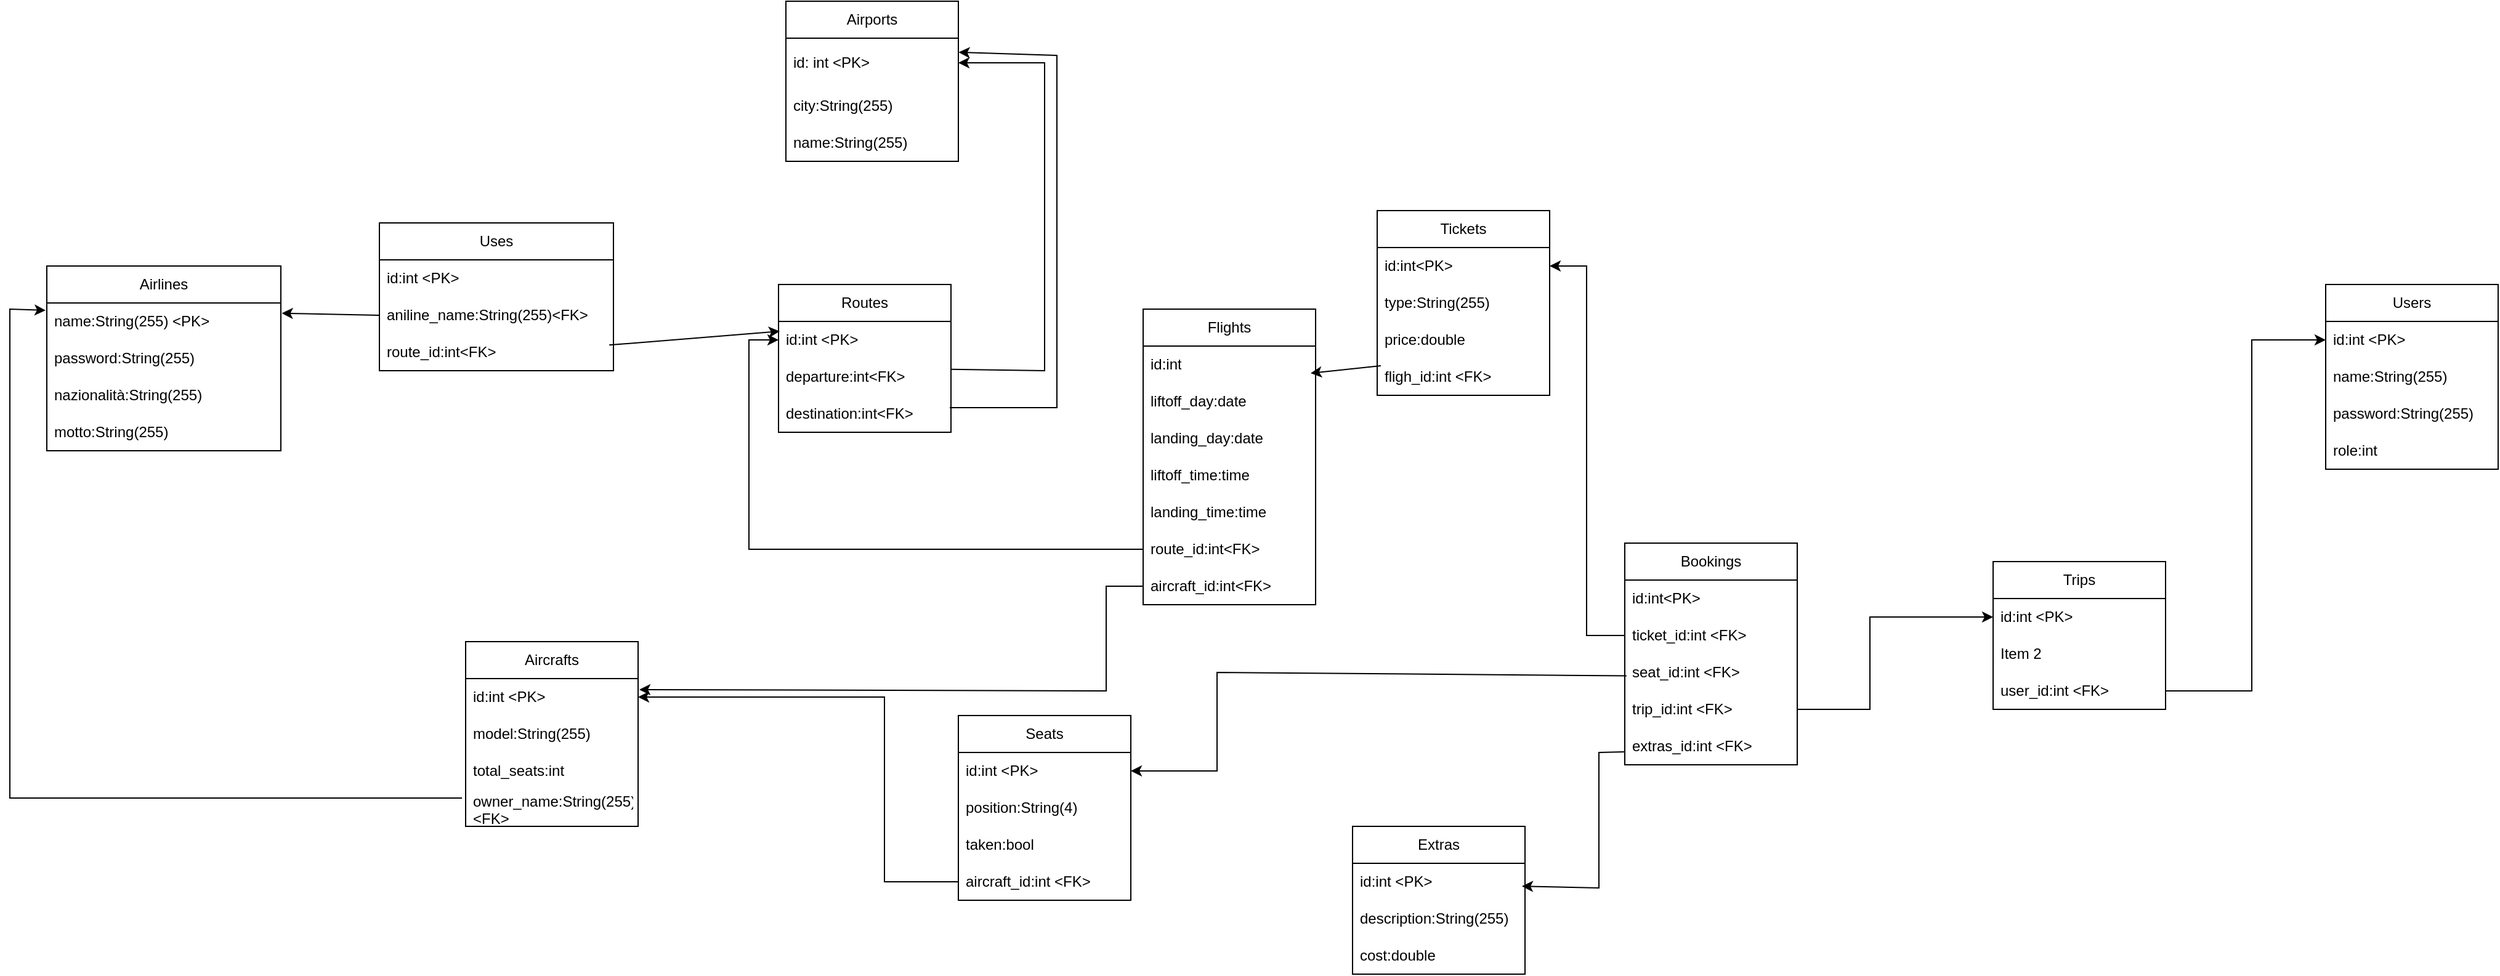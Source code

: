 <mxfile version="27.0.2">
  <diagram name="Pagina-1" id="SnkwaN0tQogU3lnAb-OZ">
    <mxGraphModel dx="1803" dy="545" grid="1" gridSize="10" guides="1" tooltips="1" connect="1" arrows="1" fold="1" page="1" pageScale="1" pageWidth="827" pageHeight="1169" math="0" shadow="0">
      <root>
        <mxCell id="0" />
        <mxCell id="1" parent="0" />
        <mxCell id="CWl69X-RW4L_jbVbcyJP-1" value="Airlines" style="swimlane;fontStyle=0;childLayout=stackLayout;horizontal=1;startSize=30;horizontalStack=0;resizeParent=1;resizeParentMax=0;resizeLast=0;collapsible=1;marginBottom=0;whiteSpace=wrap;html=1;" parent="1" vertex="1">
          <mxGeometry x="-180" y="235" width="190" height="150" as="geometry" />
        </mxCell>
        <mxCell id="CWl69X-RW4L_jbVbcyJP-2" value="name:String(255) &amp;lt;PK&amp;gt;" style="text;strokeColor=none;fillColor=none;align=left;verticalAlign=middle;spacingLeft=4;spacingRight=4;overflow=hidden;points=[[0,0.5],[1,0.5]];portConstraint=eastwest;rotatable=0;whiteSpace=wrap;html=1;" parent="CWl69X-RW4L_jbVbcyJP-1" vertex="1">
          <mxGeometry y="30" width="190" height="30" as="geometry" />
        </mxCell>
        <mxCell id="CWl69X-RW4L_jbVbcyJP-3" value="password:String(255)" style="text;strokeColor=none;fillColor=none;align=left;verticalAlign=middle;spacingLeft=4;spacingRight=4;overflow=hidden;points=[[0,0.5],[1,0.5]];portConstraint=eastwest;rotatable=0;whiteSpace=wrap;html=1;" parent="CWl69X-RW4L_jbVbcyJP-1" vertex="1">
          <mxGeometry y="60" width="190" height="30" as="geometry" />
        </mxCell>
        <mxCell id="CWl69X-RW4L_jbVbcyJP-4" value="nazionalità:String(255)" style="text;strokeColor=none;fillColor=none;align=left;verticalAlign=middle;spacingLeft=4;spacingRight=4;overflow=hidden;points=[[0,0.5],[1,0.5]];portConstraint=eastwest;rotatable=0;whiteSpace=wrap;html=1;" parent="CWl69X-RW4L_jbVbcyJP-1" vertex="1">
          <mxGeometry y="90" width="190" height="30" as="geometry" />
        </mxCell>
        <mxCell id="CWl69X-RW4L_jbVbcyJP-92" value="motto:String(255)" style="text;strokeColor=none;fillColor=none;align=left;verticalAlign=middle;spacingLeft=4;spacingRight=4;overflow=hidden;points=[[0,0.5],[1,0.5]];portConstraint=eastwest;rotatable=0;whiteSpace=wrap;html=1;" parent="CWl69X-RW4L_jbVbcyJP-1" vertex="1">
          <mxGeometry y="120" width="190" height="30" as="geometry" />
        </mxCell>
        <mxCell id="CWl69X-RW4L_jbVbcyJP-5" value="Routes" style="swimlane;fontStyle=0;childLayout=stackLayout;horizontal=1;startSize=30;horizontalStack=0;resizeParent=1;resizeParentMax=0;resizeLast=0;collapsible=1;marginBottom=0;whiteSpace=wrap;html=1;" parent="1" vertex="1">
          <mxGeometry x="414" y="250" width="140" height="120" as="geometry" />
        </mxCell>
        <mxCell id="CWl69X-RW4L_jbVbcyJP-6" value="id:int &amp;lt;PK&amp;gt;" style="text;strokeColor=none;fillColor=none;align=left;verticalAlign=middle;spacingLeft=4;spacingRight=4;overflow=hidden;points=[[0,0.5],[1,0.5]];portConstraint=eastwest;rotatable=0;whiteSpace=wrap;html=1;" parent="CWl69X-RW4L_jbVbcyJP-5" vertex="1">
          <mxGeometry y="30" width="140" height="30" as="geometry" />
        </mxCell>
        <mxCell id="CWl69X-RW4L_jbVbcyJP-7" value="departure:int&amp;lt;FK&amp;gt;" style="text;strokeColor=none;fillColor=none;align=left;verticalAlign=middle;spacingLeft=4;spacingRight=4;overflow=hidden;points=[[0,0.5],[1,0.5]];portConstraint=eastwest;rotatable=0;whiteSpace=wrap;html=1;" parent="CWl69X-RW4L_jbVbcyJP-5" vertex="1">
          <mxGeometry y="60" width="140" height="30" as="geometry" />
        </mxCell>
        <mxCell id="CWl69X-RW4L_jbVbcyJP-8" value="destination:int&amp;lt;FK&amp;gt;" style="text;strokeColor=none;fillColor=none;align=left;verticalAlign=middle;spacingLeft=4;spacingRight=4;overflow=hidden;points=[[0,0.5],[1,0.5]];portConstraint=eastwest;rotatable=0;whiteSpace=wrap;html=1;" parent="CWl69X-RW4L_jbVbcyJP-5" vertex="1">
          <mxGeometry y="90" width="140" height="30" as="geometry" />
        </mxCell>
        <mxCell id="CWl69X-RW4L_jbVbcyJP-9" value="Users" style="swimlane;fontStyle=0;childLayout=stackLayout;horizontal=1;startSize=30;horizontalStack=0;resizeParent=1;resizeParentMax=0;resizeLast=0;collapsible=1;marginBottom=0;whiteSpace=wrap;html=1;" parent="1" vertex="1">
          <mxGeometry x="1670" y="250" width="140" height="150" as="geometry" />
        </mxCell>
        <mxCell id="CWl69X-RW4L_jbVbcyJP-10" value="id:int &amp;lt;PK&amp;gt;" style="text;strokeColor=none;fillColor=none;align=left;verticalAlign=middle;spacingLeft=4;spacingRight=4;overflow=hidden;points=[[0,0.5],[1,0.5]];portConstraint=eastwest;rotatable=0;whiteSpace=wrap;html=1;" parent="CWl69X-RW4L_jbVbcyJP-9" vertex="1">
          <mxGeometry y="30" width="140" height="30" as="geometry" />
        </mxCell>
        <mxCell id="CWl69X-RW4L_jbVbcyJP-11" value="name:String(255)" style="text;strokeColor=none;fillColor=none;align=left;verticalAlign=middle;spacingLeft=4;spacingRight=4;overflow=hidden;points=[[0,0.5],[1,0.5]];portConstraint=eastwest;rotatable=0;whiteSpace=wrap;html=1;" parent="CWl69X-RW4L_jbVbcyJP-9" vertex="1">
          <mxGeometry y="60" width="140" height="30" as="geometry" />
        </mxCell>
        <mxCell id="CWl69X-RW4L_jbVbcyJP-12" value="password:String(255)" style="text;strokeColor=none;fillColor=none;align=left;verticalAlign=middle;spacingLeft=4;spacingRight=4;overflow=hidden;points=[[0,0.5],[1,0.5]];portConstraint=eastwest;rotatable=0;whiteSpace=wrap;html=1;" parent="CWl69X-RW4L_jbVbcyJP-9" vertex="1">
          <mxGeometry y="90" width="140" height="30" as="geometry" />
        </mxCell>
        <mxCell id="CWl69X-RW4L_jbVbcyJP-42" value="role:int" style="text;strokeColor=none;fillColor=none;align=left;verticalAlign=middle;spacingLeft=4;spacingRight=4;overflow=hidden;points=[[0,0.5],[1,0.5]];portConstraint=eastwest;rotatable=0;whiteSpace=wrap;html=1;" parent="CWl69X-RW4L_jbVbcyJP-9" vertex="1">
          <mxGeometry y="120" width="140" height="30" as="geometry" />
        </mxCell>
        <mxCell id="CWl69X-RW4L_jbVbcyJP-13" value="Tickets" style="swimlane;fontStyle=0;childLayout=stackLayout;horizontal=1;startSize=30;horizontalStack=0;resizeParent=1;resizeParentMax=0;resizeLast=0;collapsible=1;marginBottom=0;whiteSpace=wrap;html=1;" parent="1" vertex="1">
          <mxGeometry x="900" y="190" width="140" height="150" as="geometry" />
        </mxCell>
        <mxCell id="CWl69X-RW4L_jbVbcyJP-14" value="id:int&amp;lt;PK&amp;gt;" style="text;strokeColor=none;fillColor=none;align=left;verticalAlign=middle;spacingLeft=4;spacingRight=4;overflow=hidden;points=[[0,0.5],[1,0.5]];portConstraint=eastwest;rotatable=0;whiteSpace=wrap;html=1;" parent="CWl69X-RW4L_jbVbcyJP-13" vertex="1">
          <mxGeometry y="30" width="140" height="30" as="geometry" />
        </mxCell>
        <mxCell id="CWl69X-RW4L_jbVbcyJP-50" value="type:String(255)" style="text;strokeColor=none;fillColor=none;align=left;verticalAlign=middle;spacingLeft=4;spacingRight=4;overflow=hidden;points=[[0,0.5],[1,0.5]];portConstraint=eastwest;rotatable=0;whiteSpace=wrap;html=1;" parent="CWl69X-RW4L_jbVbcyJP-13" vertex="1">
          <mxGeometry y="60" width="140" height="30" as="geometry" />
        </mxCell>
        <mxCell id="CWl69X-RW4L_jbVbcyJP-16" value="price:double" style="text;strokeColor=none;fillColor=none;align=left;verticalAlign=middle;spacingLeft=4;spacingRight=4;overflow=hidden;points=[[0,0.5],[1,0.5]];portConstraint=eastwest;rotatable=0;whiteSpace=wrap;html=1;" parent="CWl69X-RW4L_jbVbcyJP-13" vertex="1">
          <mxGeometry y="90" width="140" height="30" as="geometry" />
        </mxCell>
        <mxCell id="CWl69X-RW4L_jbVbcyJP-15" value="fligh_id:int &amp;lt;FK&amp;gt;" style="text;strokeColor=none;fillColor=none;align=left;verticalAlign=middle;spacingLeft=4;spacingRight=4;overflow=hidden;points=[[0,0.5],[1,0.5]];portConstraint=eastwest;rotatable=0;whiteSpace=wrap;html=1;" parent="CWl69X-RW4L_jbVbcyJP-13" vertex="1">
          <mxGeometry y="120" width="140" height="30" as="geometry" />
        </mxCell>
        <mxCell id="CWl69X-RW4L_jbVbcyJP-17" value="Airports" style="swimlane;fontStyle=0;childLayout=stackLayout;horizontal=1;startSize=30;horizontalStack=0;resizeParent=1;resizeParentMax=0;resizeLast=0;collapsible=1;marginBottom=0;whiteSpace=wrap;html=1;" parent="1" vertex="1">
          <mxGeometry x="420" y="20" width="140" height="130" as="geometry" />
        </mxCell>
        <mxCell id="CWl69X-RW4L_jbVbcyJP-18" value="id: int &amp;lt;PK&amp;gt;" style="text;strokeColor=none;fillColor=none;align=left;verticalAlign=middle;spacingLeft=4;spacingRight=4;overflow=hidden;points=[[0,0.5],[1,0.5]];portConstraint=eastwest;rotatable=0;whiteSpace=wrap;html=1;" parent="CWl69X-RW4L_jbVbcyJP-17" vertex="1">
          <mxGeometry y="30" width="140" height="40" as="geometry" />
        </mxCell>
        <mxCell id="CWl69X-RW4L_jbVbcyJP-19" value="city:String(255)" style="text;strokeColor=none;fillColor=none;align=left;verticalAlign=middle;spacingLeft=4;spacingRight=4;overflow=hidden;points=[[0,0.5],[1,0.5]];portConstraint=eastwest;rotatable=0;whiteSpace=wrap;html=1;" parent="CWl69X-RW4L_jbVbcyJP-17" vertex="1">
          <mxGeometry y="70" width="140" height="30" as="geometry" />
        </mxCell>
        <mxCell id="CWl69X-RW4L_jbVbcyJP-20" value="name:String(255)" style="text;strokeColor=none;fillColor=none;align=left;verticalAlign=middle;spacingLeft=4;spacingRight=4;overflow=hidden;points=[[0,0.5],[1,0.5]];portConstraint=eastwest;rotatable=0;whiteSpace=wrap;html=1;" parent="CWl69X-RW4L_jbVbcyJP-17" vertex="1">
          <mxGeometry y="100" width="140" height="30" as="geometry" />
        </mxCell>
        <mxCell id="CWl69X-RW4L_jbVbcyJP-21" value="Flights" style="swimlane;fontStyle=0;childLayout=stackLayout;horizontal=1;startSize=30;horizontalStack=0;resizeParent=1;resizeParentMax=0;resizeLast=0;collapsible=1;marginBottom=0;whiteSpace=wrap;html=1;" parent="1" vertex="1">
          <mxGeometry x="710" y="270" width="140" height="240" as="geometry" />
        </mxCell>
        <mxCell id="CWl69X-RW4L_jbVbcyJP-22" value="id:int" style="text;strokeColor=none;fillColor=none;align=left;verticalAlign=middle;spacingLeft=4;spacingRight=4;overflow=hidden;points=[[0,0.5],[1,0.5]];portConstraint=eastwest;rotatable=0;whiteSpace=wrap;html=1;" parent="CWl69X-RW4L_jbVbcyJP-21" vertex="1">
          <mxGeometry y="30" width="140" height="30" as="geometry" />
        </mxCell>
        <mxCell id="CWl69X-RW4L_jbVbcyJP-23" value="liftoff_day:date" style="text;strokeColor=none;fillColor=none;align=left;verticalAlign=middle;spacingLeft=4;spacingRight=4;overflow=hidden;points=[[0,0.5],[1,0.5]];portConstraint=eastwest;rotatable=0;whiteSpace=wrap;html=1;" parent="CWl69X-RW4L_jbVbcyJP-21" vertex="1">
          <mxGeometry y="60" width="140" height="30" as="geometry" />
        </mxCell>
        <mxCell id="CWl69X-RW4L_jbVbcyJP-48" value="landing_day:date" style="text;strokeColor=none;fillColor=none;align=left;verticalAlign=middle;spacingLeft=4;spacingRight=4;overflow=hidden;points=[[0,0.5],[1,0.5]];portConstraint=eastwest;rotatable=0;whiteSpace=wrap;html=1;" parent="CWl69X-RW4L_jbVbcyJP-21" vertex="1">
          <mxGeometry y="90" width="140" height="30" as="geometry" />
        </mxCell>
        <mxCell id="CWl69X-RW4L_jbVbcyJP-49" value="liftoff_time:time" style="text;strokeColor=none;fillColor=none;align=left;verticalAlign=middle;spacingLeft=4;spacingRight=4;overflow=hidden;points=[[0,0.5],[1,0.5]];portConstraint=eastwest;rotatable=0;whiteSpace=wrap;html=1;" parent="CWl69X-RW4L_jbVbcyJP-21" vertex="1">
          <mxGeometry y="120" width="140" height="30" as="geometry" />
        </mxCell>
        <mxCell id="CWl69X-RW4L_jbVbcyJP-47" value="landing_time:time" style="text;strokeColor=none;fillColor=none;align=left;verticalAlign=middle;spacingLeft=4;spacingRight=4;overflow=hidden;points=[[0,0.5],[1,0.5]];portConstraint=eastwest;rotatable=0;whiteSpace=wrap;html=1;" parent="CWl69X-RW4L_jbVbcyJP-21" vertex="1">
          <mxGeometry y="150" width="140" height="30" as="geometry" />
        </mxCell>
        <mxCell id="CWl69X-RW4L_jbVbcyJP-24" value="route_id:int&amp;lt;FK&amp;gt;" style="text;strokeColor=none;fillColor=none;align=left;verticalAlign=middle;spacingLeft=4;spacingRight=4;overflow=hidden;points=[[0,0.5],[1,0.5]];portConstraint=eastwest;rotatable=0;whiteSpace=wrap;html=1;" parent="CWl69X-RW4L_jbVbcyJP-21" vertex="1">
          <mxGeometry y="180" width="140" height="30" as="geometry" />
        </mxCell>
        <mxCell id="CWl69X-RW4L_jbVbcyJP-58" value="aircraft_id:int&amp;lt;FK&amp;gt;" style="text;strokeColor=none;fillColor=none;align=left;verticalAlign=middle;spacingLeft=4;spacingRight=4;overflow=hidden;points=[[0,0.5],[1,0.5]];portConstraint=eastwest;rotatable=0;whiteSpace=wrap;html=1;" parent="CWl69X-RW4L_jbVbcyJP-21" vertex="1">
          <mxGeometry y="210" width="140" height="30" as="geometry" />
        </mxCell>
        <mxCell id="CWl69X-RW4L_jbVbcyJP-25" value="Trips" style="swimlane;fontStyle=0;childLayout=stackLayout;horizontal=1;startSize=30;horizontalStack=0;resizeParent=1;resizeParentMax=0;resizeLast=0;collapsible=1;marginBottom=0;whiteSpace=wrap;html=1;" parent="1" vertex="1">
          <mxGeometry x="1400" y="475" width="140" height="120" as="geometry" />
        </mxCell>
        <mxCell id="CWl69X-RW4L_jbVbcyJP-26" value="id:int &amp;lt;PK&amp;gt;" style="text;strokeColor=none;fillColor=none;align=left;verticalAlign=middle;spacingLeft=4;spacingRight=4;overflow=hidden;points=[[0,0.5],[1,0.5]];portConstraint=eastwest;rotatable=0;whiteSpace=wrap;html=1;" parent="CWl69X-RW4L_jbVbcyJP-25" vertex="1">
          <mxGeometry y="30" width="140" height="30" as="geometry" />
        </mxCell>
        <mxCell id="CWl69X-RW4L_jbVbcyJP-27" value="Item 2" style="text;strokeColor=none;fillColor=none;align=left;verticalAlign=middle;spacingLeft=4;spacingRight=4;overflow=hidden;points=[[0,0.5],[1,0.5]];portConstraint=eastwest;rotatable=0;whiteSpace=wrap;html=1;" parent="CWl69X-RW4L_jbVbcyJP-25" vertex="1">
          <mxGeometry y="60" width="140" height="30" as="geometry" />
        </mxCell>
        <mxCell id="CWl69X-RW4L_jbVbcyJP-79" value="user_id:int &amp;lt;FK&amp;gt;" style="text;strokeColor=none;fillColor=none;align=left;verticalAlign=middle;spacingLeft=4;spacingRight=4;overflow=hidden;points=[[0,0.5],[1,0.5]];portConstraint=eastwest;rotatable=0;whiteSpace=wrap;html=1;" parent="CWl69X-RW4L_jbVbcyJP-25" vertex="1">
          <mxGeometry y="90" width="140" height="30" as="geometry" />
        </mxCell>
        <mxCell id="CWl69X-RW4L_jbVbcyJP-29" value="Seats" style="swimlane;fontStyle=0;childLayout=stackLayout;horizontal=1;startSize=30;horizontalStack=0;resizeParent=1;resizeParentMax=0;resizeLast=0;collapsible=1;marginBottom=0;whiteSpace=wrap;html=1;" parent="1" vertex="1">
          <mxGeometry x="560" y="600" width="140" height="150" as="geometry" />
        </mxCell>
        <mxCell id="CWl69X-RW4L_jbVbcyJP-30" value="id:int &amp;lt;PK&amp;gt;" style="text;strokeColor=none;fillColor=none;align=left;verticalAlign=middle;spacingLeft=4;spacingRight=4;overflow=hidden;points=[[0,0.5],[1,0.5]];portConstraint=eastwest;rotatable=0;whiteSpace=wrap;html=1;" parent="CWl69X-RW4L_jbVbcyJP-29" vertex="1">
          <mxGeometry y="30" width="140" height="30" as="geometry" />
        </mxCell>
        <mxCell id="CWl69X-RW4L_jbVbcyJP-31" value="position:String(4)" style="text;strokeColor=none;fillColor=none;align=left;verticalAlign=middle;spacingLeft=4;spacingRight=4;overflow=hidden;points=[[0,0.5],[1,0.5]];portConstraint=eastwest;rotatable=0;whiteSpace=wrap;html=1;" parent="CWl69X-RW4L_jbVbcyJP-29" vertex="1">
          <mxGeometry y="60" width="140" height="30" as="geometry" />
        </mxCell>
        <mxCell id="CWl69X-RW4L_jbVbcyJP-45" value="taken:bool" style="text;strokeColor=none;fillColor=none;align=left;verticalAlign=middle;spacingLeft=4;spacingRight=4;overflow=hidden;points=[[0,0.5],[1,0.5]];portConstraint=eastwest;rotatable=0;whiteSpace=wrap;html=1;" parent="CWl69X-RW4L_jbVbcyJP-29" vertex="1">
          <mxGeometry y="90" width="140" height="30" as="geometry" />
        </mxCell>
        <mxCell id="CWl69X-RW4L_jbVbcyJP-32" value="aircraft_id:int &amp;lt;FK&amp;gt;" style="text;strokeColor=none;fillColor=none;align=left;verticalAlign=middle;spacingLeft=4;spacingRight=4;overflow=hidden;points=[[0,0.5],[1,0.5]];portConstraint=eastwest;rotatable=0;whiteSpace=wrap;html=1;" parent="CWl69X-RW4L_jbVbcyJP-29" vertex="1">
          <mxGeometry y="120" width="140" height="30" as="geometry" />
        </mxCell>
        <mxCell id="CWl69X-RW4L_jbVbcyJP-33" value="Extras" style="swimlane;fontStyle=0;childLayout=stackLayout;horizontal=1;startSize=30;horizontalStack=0;resizeParent=1;resizeParentMax=0;resizeLast=0;collapsible=1;marginBottom=0;whiteSpace=wrap;html=1;" parent="1" vertex="1">
          <mxGeometry x="880" y="690" width="140" height="120" as="geometry" />
        </mxCell>
        <mxCell id="CWl69X-RW4L_jbVbcyJP-34" value="id:int &amp;lt;PK&amp;gt;" style="text;strokeColor=none;fillColor=none;align=left;verticalAlign=middle;spacingLeft=4;spacingRight=4;overflow=hidden;points=[[0,0.5],[1,0.5]];portConstraint=eastwest;rotatable=0;whiteSpace=wrap;html=1;" parent="CWl69X-RW4L_jbVbcyJP-33" vertex="1">
          <mxGeometry y="30" width="140" height="30" as="geometry" />
        </mxCell>
        <mxCell id="CWl69X-RW4L_jbVbcyJP-35" value="description:String(255)" style="text;strokeColor=none;fillColor=none;align=left;verticalAlign=middle;spacingLeft=4;spacingRight=4;overflow=hidden;points=[[0,0.5],[1,0.5]];portConstraint=eastwest;rotatable=0;whiteSpace=wrap;html=1;" parent="CWl69X-RW4L_jbVbcyJP-33" vertex="1">
          <mxGeometry y="60" width="140" height="30" as="geometry" />
        </mxCell>
        <mxCell id="CWl69X-RW4L_jbVbcyJP-36" value="cost:double" style="text;strokeColor=none;fillColor=none;align=left;verticalAlign=middle;spacingLeft=4;spacingRight=4;overflow=hidden;points=[[0,0.5],[1,0.5]];portConstraint=eastwest;rotatable=0;whiteSpace=wrap;html=1;" parent="CWl69X-RW4L_jbVbcyJP-33" vertex="1">
          <mxGeometry y="90" width="140" height="30" as="geometry" />
        </mxCell>
        <mxCell id="CWl69X-RW4L_jbVbcyJP-37" value="Aircrafts" style="swimlane;fontStyle=0;childLayout=stackLayout;horizontal=1;startSize=30;horizontalStack=0;resizeParent=1;resizeParentMax=0;resizeLast=0;collapsible=1;marginBottom=0;whiteSpace=wrap;html=1;" parent="1" vertex="1">
          <mxGeometry x="160" y="540" width="140" height="150" as="geometry" />
        </mxCell>
        <mxCell id="CWl69X-RW4L_jbVbcyJP-38" value="id:int &amp;lt;PK&amp;gt;" style="text;strokeColor=none;fillColor=none;align=left;verticalAlign=middle;spacingLeft=4;spacingRight=4;overflow=hidden;points=[[0,0.5],[1,0.5]];portConstraint=eastwest;rotatable=0;whiteSpace=wrap;html=1;" parent="CWl69X-RW4L_jbVbcyJP-37" vertex="1">
          <mxGeometry y="30" width="140" height="30" as="geometry" />
        </mxCell>
        <mxCell id="CWl69X-RW4L_jbVbcyJP-39" value="model:String(255)" style="text;strokeColor=none;fillColor=none;align=left;verticalAlign=middle;spacingLeft=4;spacingRight=4;overflow=hidden;points=[[0,0.5],[1,0.5]];portConstraint=eastwest;rotatable=0;whiteSpace=wrap;html=1;" parent="CWl69X-RW4L_jbVbcyJP-37" vertex="1">
          <mxGeometry y="60" width="140" height="30" as="geometry" />
        </mxCell>
        <mxCell id="CWl69X-RW4L_jbVbcyJP-44" value="total_seats:int" style="text;strokeColor=none;fillColor=none;align=left;verticalAlign=middle;spacingLeft=4;spacingRight=4;overflow=hidden;points=[[0,0.5],[1,0.5]];portConstraint=eastwest;rotatable=0;whiteSpace=wrap;html=1;" parent="CWl69X-RW4L_jbVbcyJP-37" vertex="1">
          <mxGeometry y="90" width="140" height="30" as="geometry" />
        </mxCell>
        <mxCell id="CWl69X-RW4L_jbVbcyJP-40" value="owner_name:String(255) &amp;lt;FK&amp;gt;" style="text;strokeColor=none;fillColor=none;align=left;verticalAlign=middle;spacingLeft=4;spacingRight=4;overflow=hidden;points=[[0,0.5],[1,0.5]];portConstraint=eastwest;rotatable=0;whiteSpace=wrap;html=1;" parent="CWl69X-RW4L_jbVbcyJP-37" vertex="1">
          <mxGeometry y="120" width="140" height="30" as="geometry" />
        </mxCell>
        <mxCell id="CWl69X-RW4L_jbVbcyJP-54" value="" style="endArrow=classic;html=1;rounded=0;exitX=1;exitY=0.295;exitDx=0;exitDy=0;exitPerimeter=0;entryX=1;entryY=0.5;entryDx=0;entryDy=0;" parent="1" source="CWl69X-RW4L_jbVbcyJP-7" target="CWl69X-RW4L_jbVbcyJP-18" edge="1">
          <mxGeometry width="50" height="50" relative="1" as="geometry">
            <mxPoint x="580" y="255" as="sourcePoint" />
            <mxPoint x="630" y="205" as="targetPoint" />
            <Array as="points">
              <mxPoint x="630" y="320" />
              <mxPoint x="630" y="70" />
            </Array>
          </mxGeometry>
        </mxCell>
        <mxCell id="CWl69X-RW4L_jbVbcyJP-55" value="" style="endArrow=classic;html=1;rounded=0;entryX=1.002;entryY=0.286;entryDx=0;entryDy=0;entryPerimeter=0;" parent="1" target="CWl69X-RW4L_jbVbcyJP-18" edge="1">
          <mxGeometry width="50" height="50" relative="1" as="geometry">
            <mxPoint x="553" y="350" as="sourcePoint" />
            <mxPoint x="554" y="64" as="targetPoint" />
            <Array as="points">
              <mxPoint x="640" y="350" />
              <mxPoint x="640" y="64" />
            </Array>
          </mxGeometry>
        </mxCell>
        <mxCell id="CWl69X-RW4L_jbVbcyJP-56" value="" style="endArrow=classic;html=1;rounded=0;exitX=-0.021;exitY=0.233;exitDx=0;exitDy=0;entryX=-0.005;entryY=0.2;entryDx=0;entryDy=0;exitPerimeter=0;entryPerimeter=0;" parent="1" source="CWl69X-RW4L_jbVbcyJP-40" target="CWl69X-RW4L_jbVbcyJP-2" edge="1">
          <mxGeometry width="50" height="50" relative="1" as="geometry">
            <mxPoint x="140" y="670.01" as="sourcePoint" />
            <mxPoint x="-200" y="270" as="targetPoint" />
            <Array as="points">
              <mxPoint x="-210" y="667" />
              <mxPoint x="-210" y="270" />
            </Array>
          </mxGeometry>
        </mxCell>
        <mxCell id="CWl69X-RW4L_jbVbcyJP-57" value="" style="endArrow=classic;html=1;rounded=0;exitX=0;exitY=0.5;exitDx=0;exitDy=0;entryX=1;entryY=0.5;entryDx=0;entryDy=0;" parent="1" source="CWl69X-RW4L_jbVbcyJP-32" target="CWl69X-RW4L_jbVbcyJP-38" edge="1">
          <mxGeometry width="50" height="50" relative="1" as="geometry">
            <mxPoint x="350" y="600" as="sourcePoint" />
            <mxPoint x="400" y="550" as="targetPoint" />
            <Array as="points">
              <mxPoint x="500" y="735" />
              <mxPoint x="500" y="585" />
            </Array>
          </mxGeometry>
        </mxCell>
        <mxCell id="CWl69X-RW4L_jbVbcyJP-59" value="" style="endArrow=classic;html=1;rounded=0;exitX=0;exitY=0.5;exitDx=0;exitDy=0;entryX=1.007;entryY=0.3;entryDx=0;entryDy=0;entryPerimeter=0;" parent="1" source="CWl69X-RW4L_jbVbcyJP-58" target="CWl69X-RW4L_jbVbcyJP-38" edge="1">
          <mxGeometry width="50" height="50" relative="1" as="geometry">
            <mxPoint x="480" y="480" as="sourcePoint" />
            <mxPoint x="530" y="430" as="targetPoint" />
            <Array as="points">
              <mxPoint x="680" y="495" />
              <mxPoint x="680" y="580" />
            </Array>
          </mxGeometry>
        </mxCell>
        <mxCell id="CWl69X-RW4L_jbVbcyJP-60" value="" style="endArrow=classic;html=1;rounded=0;exitX=0;exitY=0.5;exitDx=0;exitDy=0;entryX=0;entryY=0.5;entryDx=0;entryDy=0;" parent="1" source="CWl69X-RW4L_jbVbcyJP-24" target="CWl69X-RW4L_jbVbcyJP-6" edge="1">
          <mxGeometry width="50" height="50" relative="1" as="geometry">
            <mxPoint x="540" y="460" as="sourcePoint" />
            <mxPoint x="590" y="410" as="targetPoint" />
            <Array as="points">
              <mxPoint x="390" y="465" />
              <mxPoint x="390" y="295" />
            </Array>
          </mxGeometry>
        </mxCell>
        <mxCell id="CWl69X-RW4L_jbVbcyJP-61" value="Uses" style="swimlane;fontStyle=0;childLayout=stackLayout;horizontal=1;startSize=30;horizontalStack=0;resizeParent=1;resizeParentMax=0;resizeLast=0;collapsible=1;marginBottom=0;whiteSpace=wrap;html=1;" parent="1" vertex="1">
          <mxGeometry x="90" y="200" width="190" height="120" as="geometry" />
        </mxCell>
        <mxCell id="CWl69X-RW4L_jbVbcyJP-62" value="id:int &amp;lt;PK&amp;gt;" style="text;strokeColor=none;fillColor=none;align=left;verticalAlign=middle;spacingLeft=4;spacingRight=4;overflow=hidden;points=[[0,0.5],[1,0.5]];portConstraint=eastwest;rotatable=0;whiteSpace=wrap;html=1;" parent="CWl69X-RW4L_jbVbcyJP-61" vertex="1">
          <mxGeometry y="30" width="190" height="30" as="geometry" />
        </mxCell>
        <mxCell id="CWl69X-RW4L_jbVbcyJP-63" value="aniline_name:String(255)&amp;lt;FK&amp;gt;" style="text;strokeColor=none;fillColor=none;align=left;verticalAlign=middle;spacingLeft=4;spacingRight=4;overflow=hidden;points=[[0,0.5],[1,0.5]];portConstraint=eastwest;rotatable=0;whiteSpace=wrap;html=1;" parent="CWl69X-RW4L_jbVbcyJP-61" vertex="1">
          <mxGeometry y="60" width="190" height="30" as="geometry" />
        </mxCell>
        <mxCell id="CWl69X-RW4L_jbVbcyJP-64" value="route_id:int&amp;lt;FK&amp;gt;" style="text;strokeColor=none;fillColor=none;align=left;verticalAlign=middle;spacingLeft=4;spacingRight=4;overflow=hidden;points=[[0,0.5],[1,0.5]];portConstraint=eastwest;rotatable=0;whiteSpace=wrap;html=1;" parent="CWl69X-RW4L_jbVbcyJP-61" vertex="1">
          <mxGeometry y="90" width="190" height="30" as="geometry" />
        </mxCell>
        <mxCell id="CWl69X-RW4L_jbVbcyJP-65" value="" style="endArrow=classic;html=1;rounded=0;exitX=0;exitY=0.5;exitDx=0;exitDy=0;entryX=1.004;entryY=0.278;entryDx=0;entryDy=0;entryPerimeter=0;" parent="1" source="CWl69X-RW4L_jbVbcyJP-63" target="CWl69X-RW4L_jbVbcyJP-2" edge="1">
          <mxGeometry width="50" height="50" relative="1" as="geometry">
            <mxPoint x="190" y="460" as="sourcePoint" />
            <mxPoint x="10" y="280" as="targetPoint" />
          </mxGeometry>
        </mxCell>
        <mxCell id="CWl69X-RW4L_jbVbcyJP-66" value="" style="endArrow=classic;html=1;rounded=0;entryX=0.007;entryY=0.267;entryDx=0;entryDy=0;entryPerimeter=0;exitX=0.982;exitY=0.306;exitDx=0;exitDy=0;exitPerimeter=0;" parent="1" source="CWl69X-RW4L_jbVbcyJP-64" target="CWl69X-RW4L_jbVbcyJP-6" edge="1">
          <mxGeometry width="50" height="50" relative="1" as="geometry">
            <mxPoint x="280" y="305" as="sourcePoint" />
            <mxPoint x="240" y="410" as="targetPoint" />
          </mxGeometry>
        </mxCell>
        <mxCell id="CWl69X-RW4L_jbVbcyJP-78" value="" style="endArrow=classic;html=1;rounded=0;exitX=0.021;exitY=0.2;exitDx=0;exitDy=0;exitPerimeter=0;entryX=0.971;entryY=0.733;entryDx=0;entryDy=0;entryPerimeter=0;" parent="1" source="CWl69X-RW4L_jbVbcyJP-15" target="CWl69X-RW4L_jbVbcyJP-22" edge="1">
          <mxGeometry width="50" height="50" relative="1" as="geometry">
            <mxPoint x="910" y="530" as="sourcePoint" />
            <mxPoint x="960" y="480" as="targetPoint" />
          </mxGeometry>
        </mxCell>
        <mxCell id="CWl69X-RW4L_jbVbcyJP-81" value="Bookings" style="swimlane;fontStyle=0;childLayout=stackLayout;horizontal=1;startSize=30;horizontalStack=0;resizeParent=1;resizeParentMax=0;resizeLast=0;collapsible=1;marginBottom=0;whiteSpace=wrap;html=1;" parent="1" vertex="1">
          <mxGeometry x="1101" y="460" width="140" height="180" as="geometry" />
        </mxCell>
        <mxCell id="CWl69X-RW4L_jbVbcyJP-82" value="id:int&amp;lt;PK&amp;gt;" style="text;strokeColor=none;fillColor=none;align=left;verticalAlign=middle;spacingLeft=4;spacingRight=4;overflow=hidden;points=[[0,0.5],[1,0.5]];portConstraint=eastwest;rotatable=0;whiteSpace=wrap;html=1;" parent="CWl69X-RW4L_jbVbcyJP-81" vertex="1">
          <mxGeometry y="30" width="140" height="30" as="geometry" />
        </mxCell>
        <mxCell id="CWl69X-RW4L_jbVbcyJP-84" value="ticket_id:int &amp;lt;FK&amp;gt;" style="text;strokeColor=none;fillColor=none;align=left;verticalAlign=middle;spacingLeft=4;spacingRight=4;overflow=hidden;points=[[0,0.5],[1,0.5]];portConstraint=eastwest;rotatable=0;whiteSpace=wrap;html=1;" parent="CWl69X-RW4L_jbVbcyJP-81" vertex="1">
          <mxGeometry y="60" width="140" height="30" as="geometry" />
        </mxCell>
        <mxCell id="CWl69X-RW4L_jbVbcyJP-83" value="seat_id:int &amp;lt;FK&amp;gt;" style="text;strokeColor=none;fillColor=none;align=left;verticalAlign=middle;spacingLeft=4;spacingRight=4;overflow=hidden;points=[[0,0.5],[1,0.5]];portConstraint=eastwest;rotatable=0;whiteSpace=wrap;html=1;" parent="CWl69X-RW4L_jbVbcyJP-81" vertex="1">
          <mxGeometry y="90" width="140" height="30" as="geometry" />
        </mxCell>
        <mxCell id="CWl69X-RW4L_jbVbcyJP-85" value="trip_id:int &amp;lt;FK&amp;gt;" style="text;strokeColor=none;fillColor=none;align=left;verticalAlign=middle;spacingLeft=4;spacingRight=4;overflow=hidden;points=[[0,0.5],[1,0.5]];portConstraint=eastwest;rotatable=0;whiteSpace=wrap;html=1;" parent="CWl69X-RW4L_jbVbcyJP-81" vertex="1">
          <mxGeometry y="120" width="140" height="30" as="geometry" />
        </mxCell>
        <mxCell id="CWl69X-RW4L_jbVbcyJP-86" value="extras_id:int &amp;lt;FK&amp;gt;" style="text;strokeColor=none;fillColor=none;align=left;verticalAlign=middle;spacingLeft=4;spacingRight=4;overflow=hidden;points=[[0,0.5],[1,0.5]];portConstraint=eastwest;rotatable=0;whiteSpace=wrap;html=1;" parent="CWl69X-RW4L_jbVbcyJP-81" vertex="1">
          <mxGeometry y="150" width="140" height="30" as="geometry" />
        </mxCell>
        <mxCell id="CWl69X-RW4L_jbVbcyJP-87" value="" style="endArrow=classic;html=1;rounded=0;exitX=0.01;exitY=0.593;exitDx=0;exitDy=0;exitPerimeter=0;entryX=1;entryY=0.5;entryDx=0;entryDy=0;" parent="1" source="CWl69X-RW4L_jbVbcyJP-83" target="CWl69X-RW4L_jbVbcyJP-30" edge="1">
          <mxGeometry width="50" height="50" relative="1" as="geometry">
            <mxPoint x="930" y="610" as="sourcePoint" />
            <mxPoint x="980" y="560" as="targetPoint" />
            <Array as="points">
              <mxPoint x="770" y="565" />
              <mxPoint x="770" y="645" />
            </Array>
          </mxGeometry>
        </mxCell>
        <mxCell id="CWl69X-RW4L_jbVbcyJP-88" value="" style="endArrow=classic;html=1;rounded=0;exitX=0;exitY=0.5;exitDx=0;exitDy=0;entryX=1;entryY=0.5;entryDx=0;entryDy=0;" parent="1" source="CWl69X-RW4L_jbVbcyJP-84" target="CWl69X-RW4L_jbVbcyJP-14" edge="1">
          <mxGeometry width="50" height="50" relative="1" as="geometry">
            <mxPoint x="1010" y="540" as="sourcePoint" />
            <mxPoint x="1200" y="230" as="targetPoint" />
            <Array as="points">
              <mxPoint x="1070" y="535" />
              <mxPoint x="1070" y="235" />
            </Array>
          </mxGeometry>
        </mxCell>
        <mxCell id="CWl69X-RW4L_jbVbcyJP-89" value="" style="endArrow=classic;html=1;rounded=0;exitX=1;exitY=0.5;exitDx=0;exitDy=0;entryX=0;entryY=0.5;entryDx=0;entryDy=0;" parent="1" source="CWl69X-RW4L_jbVbcyJP-79" target="CWl69X-RW4L_jbVbcyJP-10" edge="1">
          <mxGeometry width="50" height="50" relative="1" as="geometry">
            <mxPoint x="1250" y="490" as="sourcePoint" />
            <mxPoint x="1300" y="440" as="targetPoint" />
            <Array as="points">
              <mxPoint x="1610" y="580" />
              <mxPoint x="1610" y="295" />
            </Array>
          </mxGeometry>
        </mxCell>
        <mxCell id="CWl69X-RW4L_jbVbcyJP-90" value="" style="endArrow=classic;html=1;rounded=0;exitX=1;exitY=0.5;exitDx=0;exitDy=0;entryX=0;entryY=0.5;entryDx=0;entryDy=0;" parent="1" source="CWl69X-RW4L_jbVbcyJP-85" target="CWl69X-RW4L_jbVbcyJP-26" edge="1">
          <mxGeometry width="50" height="50" relative="1" as="geometry">
            <mxPoint x="1400" y="610" as="sourcePoint" />
            <mxPoint x="1290" y="440" as="targetPoint" />
            <Array as="points">
              <mxPoint x="1300" y="595" />
              <mxPoint x="1300" y="520" />
            </Array>
          </mxGeometry>
        </mxCell>
        <mxCell id="CWl69X-RW4L_jbVbcyJP-91" value="" style="endArrow=classic;html=1;rounded=0;exitX=-0.004;exitY=0.651;exitDx=0;exitDy=0;exitPerimeter=0;entryX=0.982;entryY=0.619;entryDx=0;entryDy=0;entryPerimeter=0;" parent="1" source="CWl69X-RW4L_jbVbcyJP-86" target="CWl69X-RW4L_jbVbcyJP-34" edge="1">
          <mxGeometry width="50" height="50" relative="1" as="geometry">
            <mxPoint x="1060" y="620" as="sourcePoint" />
            <mxPoint x="1110" y="570" as="targetPoint" />
            <Array as="points">
              <mxPoint x="1080" y="630" />
              <mxPoint x="1080" y="740" />
            </Array>
          </mxGeometry>
        </mxCell>
      </root>
    </mxGraphModel>
  </diagram>
</mxfile>
